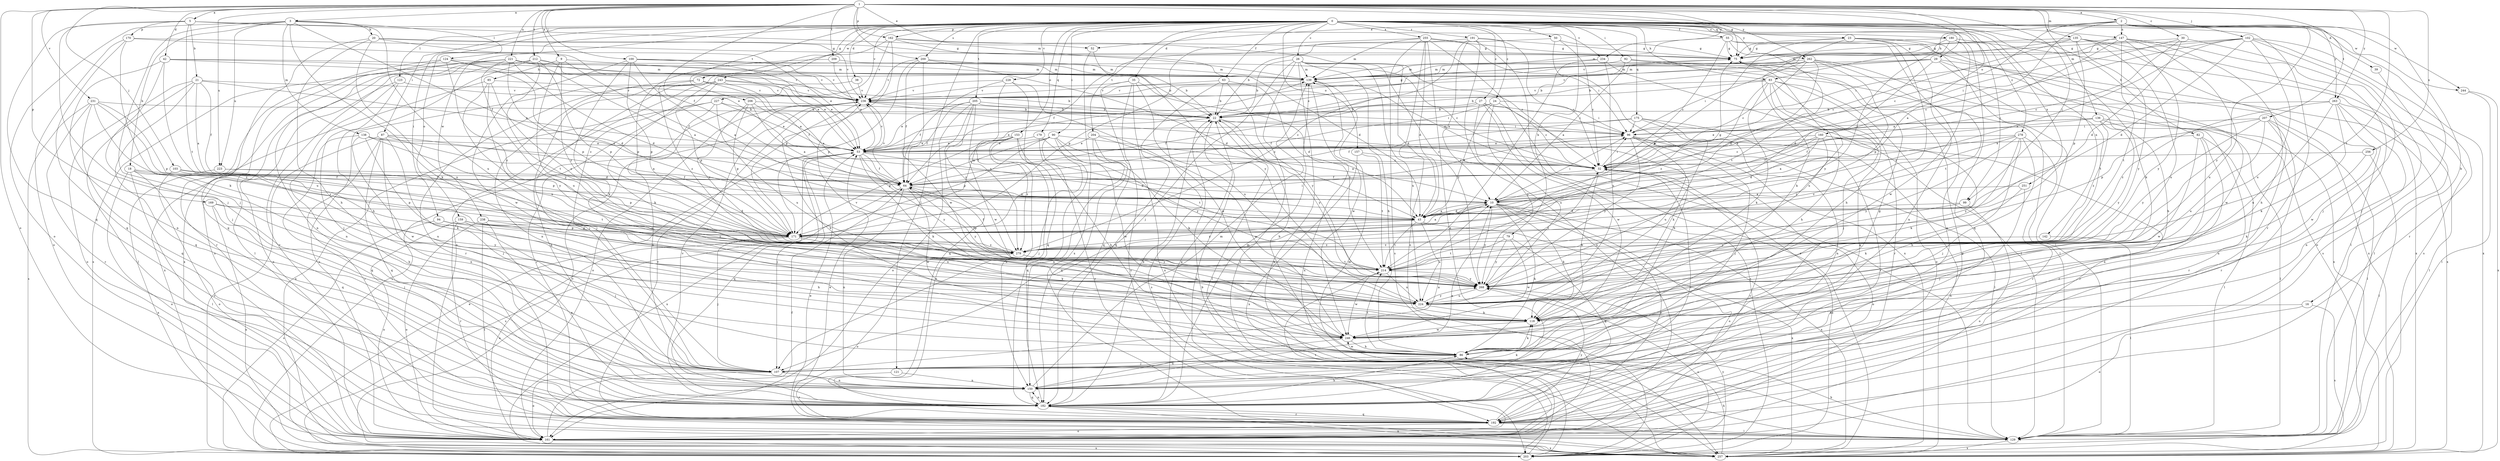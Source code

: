 strict digraph  {
0;
1;
2;
3;
5;
9;
10;
16;
18;
20;
21;
22;
23;
24;
26;
27;
29;
30;
32;
35;
38;
39;
42;
43;
50;
52;
53;
55;
63;
64;
72;
75;
79;
82;
83;
85;
86;
87;
90;
92;
94;
96;
99;
100;
102;
103;
107;
118;
121;
123;
124;
129;
135;
136;
138;
139;
142;
147;
150;
153;
157;
159;
160;
161;
162;
169;
170;
171;
175;
179;
180;
182;
191;
192;
200;
203;
204;
205;
206;
207;
209;
212;
214;
221;
223;
224;
227;
228;
231;
234;
236;
238;
243;
244;
246;
251;
255;
256;
257;
262;
263;
268;
278;
279;
0 -> 23  [label=c];
0 -> 24  [label=c];
0 -> 26  [label=c];
0 -> 27  [label=c];
0 -> 35  [label=d];
0 -> 38  [label=d];
0 -> 39  [label=d];
0 -> 50  [label=e];
0 -> 55  [label=f];
0 -> 63  [label=f];
0 -> 72  [label=g];
0 -> 79  [label=h];
0 -> 82  [label=h];
0 -> 83  [label=h];
0 -> 87  [label=i];
0 -> 90  [label=i];
0 -> 92  [label=i];
0 -> 94  [label=i];
0 -> 99  [label=j];
0 -> 118  [label=k];
0 -> 121  [label=l];
0 -> 123  [label=l];
0 -> 142  [label=n];
0 -> 147  [label=n];
0 -> 153  [label=o];
0 -> 157  [label=o];
0 -> 159  [label=o];
0 -> 162  [label=p];
0 -> 175  [label=q];
0 -> 179  [label=q];
0 -> 180  [label=q];
0 -> 191  [label=r];
0 -> 192  [label=r];
0 -> 200  [label=s];
0 -> 204  [label=t];
0 -> 205  [label=t];
0 -> 206  [label=t];
0 -> 227  [label=v];
0 -> 228  [label=v];
0 -> 238  [label=w];
0 -> 243  [label=w];
0 -> 244  [label=w];
0 -> 251  [label=x];
0 -> 255  [label=x];
0 -> 262  [label=y];
0 -> 278  [label=z];
1 -> 2  [label=a];
1 -> 3  [label=a];
1 -> 5  [label=a];
1 -> 9  [label=a];
1 -> 29  [label=c];
1 -> 30  [label=c];
1 -> 42  [label=d];
1 -> 52  [label=e];
1 -> 64  [label=f];
1 -> 75  [label=g];
1 -> 99  [label=j];
1 -> 100  [label=j];
1 -> 102  [label=j];
1 -> 103  [label=j];
1 -> 135  [label=m];
1 -> 136  [label=m];
1 -> 160  [label=o];
1 -> 161  [label=o];
1 -> 162  [label=p];
1 -> 169  [label=p];
1 -> 200  [label=s];
1 -> 207  [label=t];
1 -> 209  [label=t];
1 -> 212  [label=t];
1 -> 214  [label=t];
1 -> 221  [label=u];
1 -> 223  [label=u];
1 -> 231  [label=v];
1 -> 234  [label=v];
1 -> 256  [label=x];
1 -> 262  [label=y];
1 -> 263  [label=y];
2 -> 10  [label=a];
2 -> 16  [label=b];
2 -> 32  [label=c];
2 -> 52  [label=e];
2 -> 83  [label=h];
2 -> 147  [label=n];
2 -> 192  [label=r];
2 -> 244  [label=w];
2 -> 263  [label=y];
2 -> 268  [label=y];
3 -> 18  [label=b];
3 -> 20  [label=b];
3 -> 64  [label=f];
3 -> 107  [label=j];
3 -> 118  [label=k];
3 -> 124  [label=l];
3 -> 138  [label=m];
3 -> 161  [label=o];
3 -> 223  [label=u];
3 -> 224  [label=u];
5 -> 21  [label=b];
5 -> 107  [label=j];
5 -> 139  [label=m];
5 -> 170  [label=p];
5 -> 182  [label=q];
5 -> 214  [label=t];
5 -> 234  [label=v];
9 -> 22  [label=b];
9 -> 64  [label=f];
9 -> 85  [label=h];
9 -> 268  [label=y];
9 -> 279  [label=z];
10 -> 43  [label=d];
10 -> 75  [label=g];
10 -> 86  [label=h];
10 -> 96  [label=i];
10 -> 118  [label=k];
10 -> 161  [label=o];
10 -> 192  [label=r];
10 -> 257  [label=x];
10 -> 268  [label=y];
16 -> 118  [label=k];
16 -> 161  [label=o];
16 -> 203  [label=s];
18 -> 64  [label=f];
18 -> 86  [label=h];
18 -> 129  [label=l];
18 -> 161  [label=o];
18 -> 171  [label=p];
18 -> 182  [label=q];
20 -> 53  [label=e];
20 -> 75  [label=g];
20 -> 86  [label=h];
20 -> 182  [label=q];
20 -> 224  [label=u];
20 -> 236  [label=v];
21 -> 10  [label=a];
21 -> 53  [label=e];
21 -> 64  [label=f];
21 -> 129  [label=l];
21 -> 161  [label=o];
21 -> 182  [label=q];
21 -> 236  [label=v];
22 -> 96  [label=i];
22 -> 129  [label=l];
22 -> 182  [label=q];
22 -> 203  [label=s];
22 -> 268  [label=y];
23 -> 75  [label=g];
23 -> 86  [label=h];
23 -> 118  [label=k];
23 -> 129  [label=l];
23 -> 150  [label=n];
23 -> 171  [label=p];
23 -> 203  [label=s];
24 -> 22  [label=b];
24 -> 32  [label=c];
24 -> 43  [label=d];
24 -> 64  [label=f];
24 -> 96  [label=i];
24 -> 224  [label=u];
26 -> 22  [label=b];
26 -> 43  [label=d];
26 -> 86  [label=h];
26 -> 107  [label=j];
26 -> 139  [label=m];
26 -> 203  [label=s];
26 -> 224  [label=u];
26 -> 257  [label=x];
26 -> 268  [label=y];
27 -> 22  [label=b];
27 -> 64  [label=f];
27 -> 86  [label=h];
27 -> 96  [label=i];
27 -> 203  [label=s];
27 -> 246  [label=w];
27 -> 268  [label=y];
29 -> 22  [label=b];
29 -> 43  [label=d];
29 -> 139  [label=m];
29 -> 214  [label=t];
29 -> 236  [label=v];
29 -> 246  [label=w];
29 -> 257  [label=x];
30 -> 32  [label=c];
30 -> 43  [label=d];
30 -> 75  [label=g];
30 -> 96  [label=i];
30 -> 107  [label=j];
32 -> 64  [label=f];
32 -> 96  [label=i];
32 -> 118  [label=k];
32 -> 139  [label=m];
32 -> 161  [label=o];
35 -> 43  [label=d];
35 -> 182  [label=q];
35 -> 203  [label=s];
35 -> 224  [label=u];
35 -> 236  [label=v];
35 -> 257  [label=x];
38 -> 107  [label=j];
38 -> 236  [label=v];
39 -> 129  [label=l];
42 -> 22  [label=b];
42 -> 107  [label=j];
42 -> 139  [label=m];
42 -> 150  [label=n];
42 -> 224  [label=u];
42 -> 236  [label=v];
43 -> 10  [label=a];
43 -> 171  [label=p];
43 -> 214  [label=t];
43 -> 224  [label=u];
43 -> 257  [label=x];
43 -> 279  [label=z];
50 -> 22  [label=b];
50 -> 32  [label=c];
50 -> 75  [label=g];
50 -> 257  [label=x];
52 -> 257  [label=x];
52 -> 268  [label=y];
53 -> 32  [label=c];
53 -> 43  [label=d];
53 -> 64  [label=f];
53 -> 107  [label=j];
53 -> 118  [label=k];
53 -> 182  [label=q];
53 -> 236  [label=v];
53 -> 257  [label=x];
53 -> 268  [label=y];
55 -> 32  [label=c];
55 -> 75  [label=g];
55 -> 139  [label=m];
55 -> 182  [label=q];
55 -> 214  [label=t];
55 -> 257  [label=x];
63 -> 22  [label=b];
63 -> 182  [label=q];
63 -> 214  [label=t];
63 -> 236  [label=v];
63 -> 268  [label=y];
64 -> 10  [label=a];
64 -> 150  [label=n];
64 -> 203  [label=s];
64 -> 236  [label=v];
64 -> 246  [label=w];
64 -> 268  [label=y];
72 -> 64  [label=f];
72 -> 150  [label=n];
72 -> 236  [label=v];
72 -> 279  [label=z];
75 -> 139  [label=m];
75 -> 224  [label=u];
79 -> 182  [label=q];
79 -> 214  [label=t];
79 -> 246  [label=w];
79 -> 268  [label=y];
79 -> 279  [label=z];
82 -> 53  [label=e];
82 -> 129  [label=l];
82 -> 150  [label=n];
82 -> 192  [label=r];
82 -> 246  [label=w];
83 -> 22  [label=b];
83 -> 86  [label=h];
83 -> 107  [label=j];
83 -> 118  [label=k];
83 -> 161  [label=o];
83 -> 182  [label=q];
83 -> 192  [label=r];
83 -> 236  [label=v];
83 -> 279  [label=z];
85 -> 224  [label=u];
85 -> 236  [label=v];
85 -> 257  [label=x];
85 -> 268  [label=y];
85 -> 279  [label=z];
86 -> 22  [label=b];
86 -> 75  [label=g];
86 -> 107  [label=j];
86 -> 118  [label=k];
86 -> 214  [label=t];
86 -> 246  [label=w];
87 -> 10  [label=a];
87 -> 43  [label=d];
87 -> 53  [label=e];
87 -> 107  [label=j];
87 -> 150  [label=n];
87 -> 182  [label=q];
87 -> 192  [label=r];
87 -> 203  [label=s];
90 -> 10  [label=a];
90 -> 53  [label=e];
90 -> 64  [label=f];
90 -> 107  [label=j];
90 -> 118  [label=k];
90 -> 171  [label=p];
90 -> 182  [label=q];
90 -> 246  [label=w];
92 -> 10  [label=a];
92 -> 129  [label=l];
92 -> 139  [label=m];
92 -> 257  [label=x];
94 -> 86  [label=h];
94 -> 171  [label=p];
94 -> 203  [label=s];
96 -> 53  [label=e];
96 -> 107  [label=j];
96 -> 129  [label=l];
96 -> 224  [label=u];
96 -> 236  [label=v];
96 -> 257  [label=x];
96 -> 268  [label=y];
99 -> 43  [label=d];
99 -> 161  [label=o];
99 -> 268  [label=y];
100 -> 10  [label=a];
100 -> 53  [label=e];
100 -> 118  [label=k];
100 -> 139  [label=m];
100 -> 171  [label=p];
100 -> 236  [label=v];
100 -> 246  [label=w];
102 -> 10  [label=a];
102 -> 32  [label=c];
102 -> 43  [label=d];
102 -> 75  [label=g];
102 -> 107  [label=j];
102 -> 192  [label=r];
102 -> 224  [label=u];
102 -> 236  [label=v];
102 -> 257  [label=x];
103 -> 64  [label=f];
103 -> 161  [label=o];
103 -> 171  [label=p];
103 -> 224  [label=u];
107 -> 10  [label=a];
107 -> 150  [label=n];
107 -> 161  [label=o];
118 -> 246  [label=w];
121 -> 150  [label=n];
121 -> 192  [label=r];
123 -> 107  [label=j];
123 -> 150  [label=n];
123 -> 161  [label=o];
123 -> 236  [label=v];
124 -> 43  [label=d];
124 -> 53  [label=e];
124 -> 129  [label=l];
124 -> 139  [label=m];
124 -> 192  [label=r];
124 -> 279  [label=z];
129 -> 53  [label=e];
129 -> 86  [label=h];
129 -> 139  [label=m];
129 -> 257  [label=x];
135 -> 32  [label=c];
135 -> 75  [label=g];
135 -> 129  [label=l];
135 -> 139  [label=m];
135 -> 171  [label=p];
135 -> 203  [label=s];
135 -> 224  [label=u];
135 -> 268  [label=y];
136 -> 53  [label=e];
136 -> 64  [label=f];
136 -> 96  [label=i];
136 -> 129  [label=l];
136 -> 192  [label=r];
136 -> 268  [label=y];
136 -> 279  [label=z];
138 -> 32  [label=c];
138 -> 53  [label=e];
138 -> 118  [label=k];
138 -> 171  [label=p];
138 -> 182  [label=q];
138 -> 246  [label=w];
139 -> 236  [label=v];
139 -> 246  [label=w];
139 -> 257  [label=x];
142 -> 129  [label=l];
142 -> 279  [label=z];
147 -> 10  [label=a];
147 -> 75  [label=g];
147 -> 86  [label=h];
147 -> 96  [label=i];
147 -> 161  [label=o];
147 -> 214  [label=t];
147 -> 224  [label=u];
147 -> 268  [label=y];
150 -> 10  [label=a];
150 -> 118  [label=k];
150 -> 139  [label=m];
150 -> 182  [label=q];
153 -> 53  [label=e];
153 -> 86  [label=h];
153 -> 150  [label=n];
153 -> 171  [label=p];
153 -> 192  [label=r];
153 -> 214  [label=t];
153 -> 279  [label=z];
157 -> 32  [label=c];
157 -> 214  [label=t];
157 -> 257  [label=x];
159 -> 107  [label=j];
159 -> 161  [label=o];
159 -> 171  [label=p];
159 -> 192  [label=r];
159 -> 224  [label=u];
160 -> 32  [label=c];
160 -> 43  [label=d];
160 -> 53  [label=e];
160 -> 64  [label=f];
160 -> 192  [label=r];
160 -> 268  [label=y];
160 -> 279  [label=z];
161 -> 22  [label=b];
161 -> 64  [label=f];
161 -> 75  [label=g];
161 -> 203  [label=s];
161 -> 214  [label=t];
161 -> 257  [label=x];
162 -> 32  [label=c];
162 -> 43  [label=d];
162 -> 75  [label=g];
162 -> 161  [label=o];
162 -> 171  [label=p];
162 -> 236  [label=v];
169 -> 43  [label=d];
169 -> 107  [label=j];
169 -> 257  [label=x];
169 -> 268  [label=y];
170 -> 53  [label=e];
170 -> 75  [label=g];
170 -> 118  [label=k];
170 -> 161  [label=o];
170 -> 182  [label=q];
171 -> 10  [label=a];
171 -> 96  [label=i];
171 -> 107  [label=j];
171 -> 118  [label=k];
171 -> 139  [label=m];
171 -> 161  [label=o];
171 -> 268  [label=y];
171 -> 279  [label=z];
175 -> 53  [label=e];
175 -> 64  [label=f];
175 -> 96  [label=i];
175 -> 118  [label=k];
175 -> 150  [label=n];
175 -> 192  [label=r];
179 -> 53  [label=e];
179 -> 192  [label=r];
179 -> 268  [label=y];
180 -> 53  [label=e];
180 -> 75  [label=g];
180 -> 182  [label=q];
180 -> 246  [label=w];
180 -> 257  [label=x];
180 -> 268  [label=y];
182 -> 22  [label=b];
182 -> 32  [label=c];
182 -> 86  [label=h];
182 -> 139  [label=m];
182 -> 150  [label=n];
182 -> 192  [label=r];
182 -> 236  [label=v];
182 -> 257  [label=x];
191 -> 10  [label=a];
191 -> 32  [label=c];
191 -> 64  [label=f];
191 -> 75  [label=g];
191 -> 161  [label=o];
191 -> 257  [label=x];
191 -> 279  [label=z];
192 -> 32  [label=c];
192 -> 53  [label=e];
192 -> 129  [label=l];
192 -> 161  [label=o];
192 -> 182  [label=q];
192 -> 236  [label=v];
192 -> 268  [label=y];
200 -> 32  [label=c];
200 -> 43  [label=d];
200 -> 64  [label=f];
200 -> 139  [label=m];
200 -> 171  [label=p];
200 -> 236  [label=v];
200 -> 246  [label=w];
203 -> 22  [label=b];
203 -> 32  [label=c];
203 -> 53  [label=e];
203 -> 268  [label=y];
204 -> 32  [label=c];
204 -> 53  [label=e];
204 -> 150  [label=n];
204 -> 182  [label=q];
204 -> 246  [label=w];
205 -> 22  [label=b];
205 -> 53  [label=e];
205 -> 64  [label=f];
205 -> 96  [label=i];
205 -> 161  [label=o];
205 -> 182  [label=q];
205 -> 246  [label=w];
205 -> 279  [label=z];
206 -> 10  [label=a];
206 -> 22  [label=b];
206 -> 53  [label=e];
206 -> 171  [label=p];
206 -> 279  [label=z];
207 -> 96  [label=i];
207 -> 129  [label=l];
207 -> 150  [label=n];
207 -> 171  [label=p];
207 -> 192  [label=r];
207 -> 224  [label=u];
207 -> 268  [label=y];
209 -> 53  [label=e];
209 -> 139  [label=m];
209 -> 171  [label=p];
212 -> 53  [label=e];
212 -> 86  [label=h];
212 -> 139  [label=m];
212 -> 161  [label=o];
212 -> 171  [label=p];
212 -> 192  [label=r];
212 -> 214  [label=t];
214 -> 64  [label=f];
214 -> 224  [label=u];
214 -> 246  [label=w];
214 -> 268  [label=y];
221 -> 10  [label=a];
221 -> 43  [label=d];
221 -> 139  [label=m];
221 -> 150  [label=n];
221 -> 171  [label=p];
221 -> 203  [label=s];
221 -> 224  [label=u];
221 -> 236  [label=v];
221 -> 257  [label=x];
223 -> 64  [label=f];
223 -> 214  [label=t];
223 -> 257  [label=x];
224 -> 118  [label=k];
224 -> 236  [label=v];
224 -> 268  [label=y];
227 -> 22  [label=b];
227 -> 53  [label=e];
227 -> 150  [label=n];
227 -> 192  [label=r];
227 -> 224  [label=u];
227 -> 257  [label=x];
228 -> 64  [label=f];
228 -> 182  [label=q];
228 -> 236  [label=v];
228 -> 246  [label=w];
228 -> 279  [label=z];
231 -> 22  [label=b];
231 -> 171  [label=p];
231 -> 182  [label=q];
231 -> 192  [label=r];
231 -> 203  [label=s];
231 -> 268  [label=y];
231 -> 279  [label=z];
234 -> 129  [label=l];
234 -> 139  [label=m];
234 -> 214  [label=t];
234 -> 224  [label=u];
236 -> 22  [label=b];
236 -> 32  [label=c];
236 -> 75  [label=g];
236 -> 86  [label=h];
236 -> 161  [label=o];
236 -> 203  [label=s];
238 -> 129  [label=l];
238 -> 161  [label=o];
238 -> 171  [label=p];
238 -> 182  [label=q];
238 -> 279  [label=z];
243 -> 10  [label=a];
243 -> 22  [label=b];
243 -> 107  [label=j];
243 -> 118  [label=k];
243 -> 161  [label=o];
243 -> 171  [label=p];
243 -> 182  [label=q];
243 -> 192  [label=r];
243 -> 236  [label=v];
244 -> 129  [label=l];
244 -> 257  [label=x];
246 -> 86  [label=h];
246 -> 150  [label=n];
251 -> 10  [label=a];
251 -> 107  [label=j];
251 -> 118  [label=k];
255 -> 43  [label=d];
255 -> 75  [label=g];
255 -> 96  [label=i];
255 -> 129  [label=l];
255 -> 139  [label=m];
255 -> 161  [label=o];
255 -> 171  [label=p];
255 -> 182  [label=q];
255 -> 203  [label=s];
256 -> 32  [label=c];
256 -> 118  [label=k];
256 -> 129  [label=l];
257 -> 86  [label=h];
257 -> 236  [label=v];
262 -> 22  [label=b];
262 -> 32  [label=c];
262 -> 43  [label=d];
262 -> 86  [label=h];
262 -> 96  [label=i];
262 -> 139  [label=m];
262 -> 171  [label=p];
262 -> 214  [label=t];
263 -> 22  [label=b];
263 -> 118  [label=k];
263 -> 129  [label=l];
263 -> 150  [label=n];
263 -> 224  [label=u];
263 -> 246  [label=w];
263 -> 279  [label=z];
268 -> 32  [label=c];
268 -> 203  [label=s];
268 -> 224  [label=u];
278 -> 10  [label=a];
278 -> 53  [label=e];
278 -> 86  [label=h];
278 -> 107  [label=j];
278 -> 118  [label=k];
278 -> 192  [label=r];
278 -> 268  [label=y];
278 -> 279  [label=z];
279 -> 64  [label=f];
279 -> 161  [label=o];
279 -> 214  [label=t];
}
